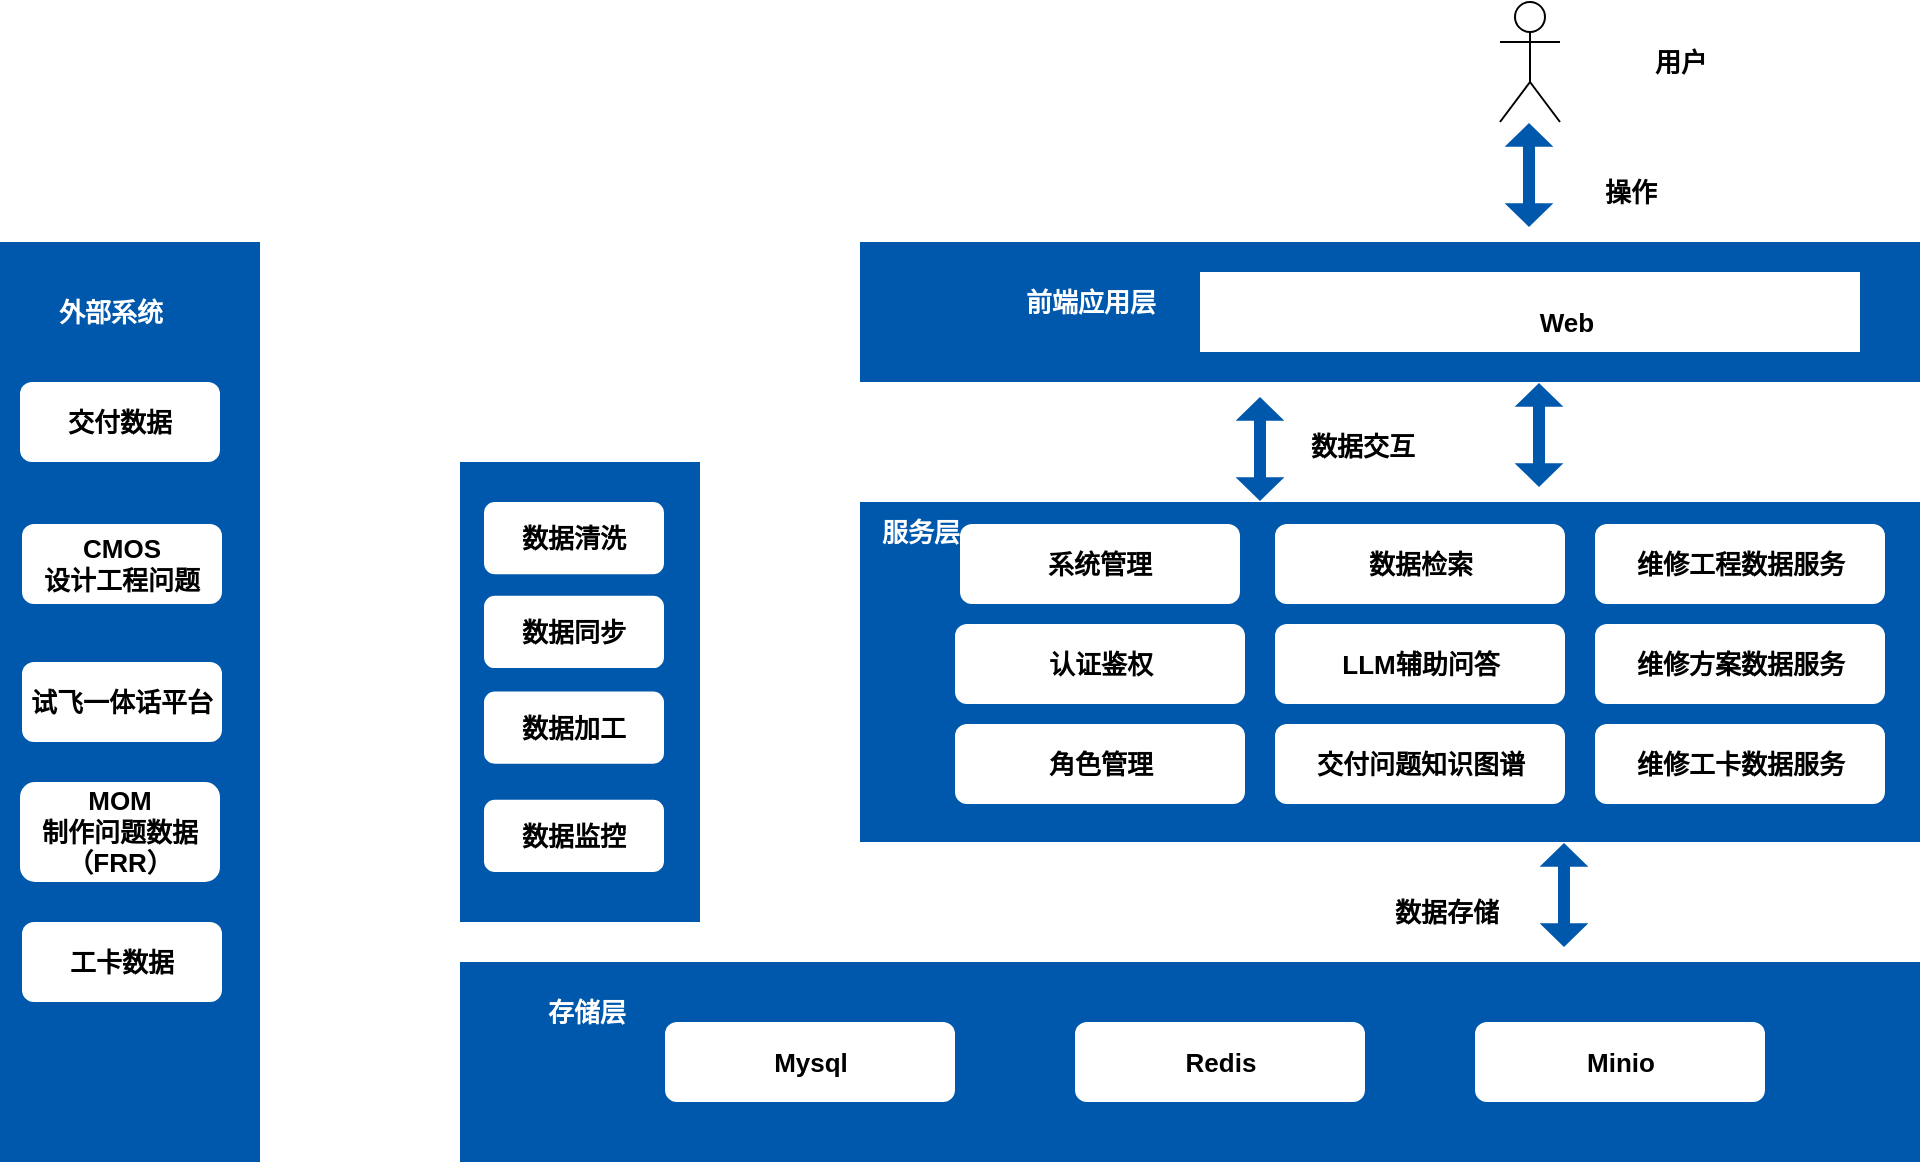 <mxfile version="24.9.1">
  <diagram name="第 1 页" id="B9_Pr61pazwP7C0NusES">
    <mxGraphModel dx="1071" dy="576" grid="1" gridSize="10" guides="1" tooltips="1" connect="1" arrows="1" fold="1" page="1" pageScale="1" pageWidth="827" pageHeight="1169" math="0" shadow="0">
      <root>
        <mxCell id="0" />
        <mxCell id="1" parent="0" />
        <mxCell id="XB3XbLuwrJ9-ErVMFBuZ-1" value="Actor" style="shape=umlActor;verticalLabelPosition=bottom;verticalAlign=top;html=1;outlineConnect=0;fontColor=none;noLabel=1;" vertex="1" parent="1">
          <mxGeometry x="750" y="200" width="30" height="60" as="geometry" />
        </mxCell>
        <mxCell id="XB3XbLuwrJ9-ErVMFBuZ-2" value="" style="shape=flexArrow;endArrow=classic;startArrow=classic;html=1;rounded=0;width=6;startSize=3.64;endSize=3.64;endWidth=17.388;startWidth=17.388;entryX=0.197;entryY=0.995;entryDx=0;entryDy=0;entryPerimeter=0;fontStyle=1;fontSize=13;strokeColor=none;fillColor=#0058AC;" edge="1" parent="1">
          <mxGeometry width="100" height="100" relative="1" as="geometry">
            <mxPoint x="764.5" y="313" as="sourcePoint" />
            <mxPoint x="764.496" y="260.0" as="targetPoint" />
          </mxGeometry>
        </mxCell>
        <mxCell id="XB3XbLuwrJ9-ErVMFBuZ-3" value="" style="rounded=0;whiteSpace=wrap;html=1;fillColor=#0058AC;fontStyle=1;fontSize=13;strokeColor=none;" vertex="1" parent="1">
          <mxGeometry x="430" y="320" width="530" height="70" as="geometry" />
        </mxCell>
        <mxCell id="XB3XbLuwrJ9-ErVMFBuZ-4" value="前端应用层" style="text;html=1;align=center;verticalAlign=middle;resizable=0;points=[];autosize=1;strokeColor=none;fillColor=none;fontColor=#FFFFFF;fontStyle=1;fontSize=13;" vertex="1" parent="1">
          <mxGeometry x="500" y="335" width="90" height="30" as="geometry" />
        </mxCell>
        <mxCell id="XB3XbLuwrJ9-ErVMFBuZ-5" value="" style="rounded=0;whiteSpace=wrap;html=1;fillColor=#FFFFFF;fontStyle=1;fontSize=13;strokeColor=none;" vertex="1" parent="1">
          <mxGeometry x="600" y="335" width="330" height="40" as="geometry" />
        </mxCell>
        <mxCell id="XB3XbLuwrJ9-ErVMFBuZ-6" value="Web" style="text;html=1;align=center;verticalAlign=middle;resizable=0;points=[];autosize=1;strokeColor=none;fillColor=none;fontStyle=1;fontSize=13;" vertex="1" parent="1">
          <mxGeometry x="757.5" y="345" width="50" height="30" as="geometry" />
        </mxCell>
        <mxCell id="XB3XbLuwrJ9-ErVMFBuZ-9" value="" style="rounded=0;whiteSpace=wrap;html=1;fillColor=#0058AC;fontStyle=1;fontSize=13;strokeColor=none;" vertex="1" parent="1">
          <mxGeometry x="430" y="450" width="530" height="170" as="geometry" />
        </mxCell>
        <mxCell id="XB3XbLuwrJ9-ErVMFBuZ-10" value="服务层" style="text;html=1;align=center;verticalAlign=middle;resizable=0;points=[];autosize=1;strokeColor=none;fillColor=none;fontColor=#FFFFFF;fontStyle=1;fontSize=13;" vertex="1" parent="1">
          <mxGeometry x="430" y="450" width="60" height="30" as="geometry" />
        </mxCell>
        <mxCell id="XB3XbLuwrJ9-ErVMFBuZ-11" value="系统管理" style="rounded=1;whiteSpace=wrap;html=1;fontStyle=1;fontSize=13;strokeColor=none;fillColor=#FFFFFF;fontColor=#000000;" vertex="1" parent="1">
          <mxGeometry x="480" y="461" width="140" height="40" as="geometry" />
        </mxCell>
        <mxCell id="XB3XbLuwrJ9-ErVMFBuZ-12" value="数据检索" style="rounded=1;whiteSpace=wrap;html=1;fontStyle=1;fontSize=13;strokeColor=none;fillColor=#FFFFFF;fontColor=#000000;" vertex="1" parent="1">
          <mxGeometry x="637.5" y="461" width="145" height="40" as="geometry" />
        </mxCell>
        <mxCell id="XB3XbLuwrJ9-ErVMFBuZ-13" value="维修工程数据服务" style="rounded=1;whiteSpace=wrap;html=1;fontStyle=1;fontSize=13;strokeColor=none;fillColor=#FFFFFF;fontColor=#000000;" vertex="1" parent="1">
          <mxGeometry x="797.5" y="461" width="145" height="40" as="geometry" />
        </mxCell>
        <mxCell id="XB3XbLuwrJ9-ErVMFBuZ-14" value="认证鉴权" style="rounded=1;whiteSpace=wrap;html=1;fontStyle=1;fontSize=13;strokeColor=none;fillColor=#FFFFFF;fontColor=#000000;" vertex="1" parent="1">
          <mxGeometry x="477.5" y="511" width="145" height="40" as="geometry" />
        </mxCell>
        <mxCell id="XB3XbLuwrJ9-ErVMFBuZ-15" value="LLM辅助问答" style="rounded=1;whiteSpace=wrap;html=1;fontStyle=1;fontSize=13;strokeColor=none;fillColor=#FFFFFF;fontColor=#000000;" vertex="1" parent="1">
          <mxGeometry x="637.5" y="511" width="145" height="40" as="geometry" />
        </mxCell>
        <mxCell id="XB3XbLuwrJ9-ErVMFBuZ-18" value="交付问题知识图谱" style="rounded=1;whiteSpace=wrap;html=1;fontStyle=1;fontSize=13;strokeColor=none;fillColor=#FFFFFF;fontColor=#000000;" vertex="1" parent="1">
          <mxGeometry x="637.5" y="561" width="145" height="40" as="geometry" />
        </mxCell>
        <mxCell id="XB3XbLuwrJ9-ErVMFBuZ-20" value="角色管理" style="rounded=1;whiteSpace=wrap;html=1;fontStyle=1;fontSize=13;strokeColor=none;fillColor=#FFFFFF;fontColor=#000000;" vertex="1" parent="1">
          <mxGeometry x="477.5" y="561" width="145" height="40" as="geometry" />
        </mxCell>
        <mxCell id="XB3XbLuwrJ9-ErVMFBuZ-21" value="维修工卡数据服务" style="rounded=1;whiteSpace=wrap;html=1;fontStyle=1;fontSize=13;strokeColor=none;fillColor=#FFFFFF;fontColor=#000000;" vertex="1" parent="1">
          <mxGeometry x="797.5" y="561" width="145" height="40" as="geometry" />
        </mxCell>
        <mxCell id="XB3XbLuwrJ9-ErVMFBuZ-23" value="" style="shape=flexArrow;endArrow=classic;startArrow=classic;html=1;rounded=0;width=6;startSize=3.64;endSize=3.64;endWidth=17.388;startWidth=17.388;entryX=0.197;entryY=0.995;entryDx=0;entryDy=0;entryPerimeter=0;fontStyle=1;fontSize=13;strokeColor=none;fillColor=#0058AC;" edge="1" parent="1">
          <mxGeometry width="100" height="100" relative="1" as="geometry">
            <mxPoint x="630" y="450" as="sourcePoint" />
            <mxPoint x="629.996" y="397.0" as="targetPoint" />
          </mxGeometry>
        </mxCell>
        <mxCell id="XB3XbLuwrJ9-ErVMFBuZ-24" value="" style="shape=flexArrow;endArrow=classic;startArrow=classic;html=1;rounded=0;width=6;startSize=3.64;endSize=3.64;endWidth=17.388;startWidth=17.388;entryX=0.197;entryY=0.995;entryDx=0;entryDy=0;entryPerimeter=0;fontStyle=1;fontSize=13;strokeColor=none;fillColor=#0058AC;" edge="1" parent="1">
          <mxGeometry width="100" height="100" relative="1" as="geometry">
            <mxPoint x="769.5" y="443" as="sourcePoint" />
            <mxPoint x="769.496" y="390.0" as="targetPoint" />
          </mxGeometry>
        </mxCell>
        <mxCell id="XB3XbLuwrJ9-ErVMFBuZ-35" value="c&lt;span style=&quot;color: rgba(0, 0, 0, 0); font-family: monospace; font-size: 0px; font-weight: 400; text-align: start; text-wrap-mode: nowrap;&quot;&gt;%3CmxGraphModel%3E%3Croot%3E%3CmxCell%20id%3D%220%22%2F%3E%3CmxCell%20id%3D%221%22%20parent%3D%220%22%2F%3E%3CmxCell%20id%3D%222%22%20value%3D%22%E7%BB%B4%E4%BF%AE%E5%B7%A5%E7%A8%8B%E6%95%B0%E6%8D%AE%E6%9C%8D%E5%8A%A1%22%20style%3D%22rounded%3D1%3BwhiteSpace%3Dwrap%3Bhtml%3D1%3BfontStyle%3D1%3BfontSize%3D13%3BstrokeColor%3Dnone%3BfillColor%3D%23FFFFFF%3BfontColor%3D%23000000%3B%22%20vertex%3D%221%22%20parent%3D%221%22%3E%3CmxGeometry%20x%3D%22580%22%20y%3D%22465%22%20width%3D%22145%22%20height%3D%2240%22%20as%3D%22geometry%22%2F%3E%3C%2FmxCell%3E%3C%2Froot%3E%3C%2FmxGraphModel%3E&lt;/span&gt;" style="rounded=0;whiteSpace=wrap;html=1;fillColor=#0058AC;fontStyle=1;fontSize=13;strokeColor=none;" vertex="1" parent="1">
          <mxGeometry x="230" y="680" width="730" height="100" as="geometry" />
        </mxCell>
        <mxCell id="XB3XbLuwrJ9-ErVMFBuZ-37" value="" style="shape=flexArrow;endArrow=classic;startArrow=classic;html=1;rounded=0;width=6;startSize=3.64;endSize=3.64;endWidth=17.388;startWidth=17.388;entryX=0.197;entryY=0.995;entryDx=0;entryDy=0;entryPerimeter=0;fontStyle=1;fontSize=13;strokeColor=none;fillColor=#0058AC;" edge="1" parent="1">
          <mxGeometry width="100" height="100" relative="1" as="geometry">
            <mxPoint x="782" y="673" as="sourcePoint" />
            <mxPoint x="781.996" y="620" as="targetPoint" />
          </mxGeometry>
        </mxCell>
        <mxCell id="XB3XbLuwrJ9-ErVMFBuZ-38" value="存储层" style="text;html=1;align=center;verticalAlign=middle;resizable=0;points=[];autosize=1;strokeColor=none;fillColor=none;fontColor=#FFFFFF;fontStyle=1;fontSize=13;" vertex="1" parent="1">
          <mxGeometry x="262.5" y="690" width="60" height="30" as="geometry" />
        </mxCell>
        <mxCell id="XB3XbLuwrJ9-ErVMFBuZ-39" value="Mysql" style="rounded=1;whiteSpace=wrap;html=1;fontStyle=1;fontSize=13;strokeColor=none;fillColor=#FFFFFF;fontColor=#000000;" vertex="1" parent="1">
          <mxGeometry x="332.5" y="710" width="145" height="40" as="geometry" />
        </mxCell>
        <mxCell id="XB3XbLuwrJ9-ErVMFBuZ-40" value="Redis" style="rounded=1;whiteSpace=wrap;html=1;fontStyle=1;fontSize=13;strokeColor=none;fillColor=#FFFFFF;fontColor=#000000;" vertex="1" parent="1">
          <mxGeometry x="537.5" y="710" width="145" height="40" as="geometry" />
        </mxCell>
        <mxCell id="XB3XbLuwrJ9-ErVMFBuZ-41" value="Minio" style="rounded=1;whiteSpace=wrap;html=1;fontStyle=1;fontSize=13;strokeColor=none;fillColor=#FFFFFF;fontColor=#000000;" vertex="1" parent="1">
          <mxGeometry x="737.5" y="710" width="145" height="40" as="geometry" />
        </mxCell>
        <mxCell id="XB3XbLuwrJ9-ErVMFBuZ-42" value="用户" style="text;html=1;align=center;verticalAlign=middle;resizable=0;points=[];autosize=1;strokeColor=none;fillColor=none;fontColor=#000000;fontStyle=1;fontSize=13;" vertex="1" parent="1">
          <mxGeometry x="815" y="215" width="50" height="30" as="geometry" />
        </mxCell>
        <mxCell id="XB3XbLuwrJ9-ErVMFBuZ-43" value="操作" style="text;html=1;align=center;verticalAlign=middle;resizable=0;points=[];autosize=1;strokeColor=none;fillColor=none;fontColor=#000000;fontStyle=1;fontSize=13;" vertex="1" parent="1">
          <mxGeometry x="790" y="280" width="50" height="30" as="geometry" />
        </mxCell>
        <mxCell id="XB3XbLuwrJ9-ErVMFBuZ-44" value="数据交互" style="text;html=1;align=center;verticalAlign=middle;resizable=0;points=[];autosize=1;strokeColor=none;fillColor=none;fontColor=#000000;fontStyle=1;fontSize=13;" vertex="1" parent="1">
          <mxGeometry x="640.5" y="407" width="80" height="30" as="geometry" />
        </mxCell>
        <mxCell id="XB3XbLuwrJ9-ErVMFBuZ-46" value="数据存储" style="text;html=1;align=center;verticalAlign=middle;resizable=0;points=[];autosize=1;strokeColor=none;fillColor=none;fontColor=#000000;fontStyle=1;fontSize=13;" vertex="1" parent="1">
          <mxGeometry x="682.5" y="640" width="80" height="30" as="geometry" />
        </mxCell>
        <mxCell id="XB3XbLuwrJ9-ErVMFBuZ-50" value="维修方案数据服务" style="rounded=1;whiteSpace=wrap;html=1;fontStyle=1;fontSize=13;strokeColor=none;fillColor=#FFFFFF;fontColor=#000000;" vertex="1" parent="1">
          <mxGeometry x="797.5" y="511" width="145" height="40" as="geometry" />
        </mxCell>
        <mxCell id="XB3XbLuwrJ9-ErVMFBuZ-51" value="" style="rounded=0;whiteSpace=wrap;html=1;fillColor=#0058AC;fontStyle=1;fontSize=13;strokeColor=none;" vertex="1" parent="1">
          <mxGeometry y="320" width="130" height="460" as="geometry" />
        </mxCell>
        <mxCell id="XB3XbLuwrJ9-ErVMFBuZ-52" value="外部系统" style="text;html=1;align=center;verticalAlign=middle;resizable=0;points=[];autosize=1;strokeColor=none;fillColor=none;fontColor=#FFFFFF;fontStyle=1;fontSize=13;" vertex="1" parent="1">
          <mxGeometry x="15" y="340" width="80" height="30" as="geometry" />
        </mxCell>
        <mxCell id="XB3XbLuwrJ9-ErVMFBuZ-53" value="交付数据" style="rounded=1;whiteSpace=wrap;html=1;fontStyle=1;fontSize=13;strokeColor=none;fillColor=#FFFFFF;fontColor=#000000;" vertex="1" parent="1">
          <mxGeometry x="10" y="390" width="100" height="40" as="geometry" />
        </mxCell>
        <mxCell id="XB3XbLuwrJ9-ErVMFBuZ-54" value="CMOS&lt;div&gt;设计工程问题&lt;/div&gt;" style="rounded=1;whiteSpace=wrap;html=1;fontStyle=1;fontSize=13;strokeColor=none;fillColor=#FFFFFF;fontColor=#000000;" vertex="1" parent="1">
          <mxGeometry x="11" y="461" width="100" height="40" as="geometry" />
        </mxCell>
        <mxCell id="XB3XbLuwrJ9-ErVMFBuZ-55" value="试飞一体话平台" style="rounded=1;whiteSpace=wrap;html=1;fontStyle=1;fontSize=13;strokeColor=none;fillColor=#FFFFFF;fontColor=#000000;" vertex="1" parent="1">
          <mxGeometry x="11" y="530" width="100" height="40" as="geometry" />
        </mxCell>
        <mxCell id="XB3XbLuwrJ9-ErVMFBuZ-56" value="MOM&lt;div&gt;制作问题数据（FRR）&lt;/div&gt;" style="rounded=1;whiteSpace=wrap;html=1;fontStyle=1;fontSize=13;strokeColor=none;fillColor=#FFFFFF;fontColor=#000000;" vertex="1" parent="1">
          <mxGeometry x="10" y="590" width="100" height="50" as="geometry" />
        </mxCell>
        <mxCell id="XB3XbLuwrJ9-ErVMFBuZ-57" value="工卡数据" style="rounded=1;whiteSpace=wrap;html=1;fontStyle=1;fontSize=13;strokeColor=none;fillColor=#FFFFFF;fontColor=#000000;" vertex="1" parent="1">
          <mxGeometry x="11" y="660" width="100" height="40" as="geometry" />
        </mxCell>
        <mxCell id="XB3XbLuwrJ9-ErVMFBuZ-58" value="" style="rounded=0;whiteSpace=wrap;html=1;fillColor=#0058AC;fontStyle=1;fontSize=13;strokeColor=none;" vertex="1" parent="1">
          <mxGeometry x="230" y="430" width="120" height="230" as="geometry" />
        </mxCell>
        <mxCell id="XB3XbLuwrJ9-ErVMFBuZ-63" value="" style="group" vertex="1" connectable="0" parent="1">
          <mxGeometry x="242" y="450" width="90" height="185" as="geometry" />
        </mxCell>
        <mxCell id="XB3XbLuwrJ9-ErVMFBuZ-59" value="数据清洗" style="rounded=1;whiteSpace=wrap;html=1;fontStyle=1;fontSize=13;strokeColor=none;fillColor=#FFFFFF;fontColor=#000000;" vertex="1" parent="XB3XbLuwrJ9-ErVMFBuZ-63">
          <mxGeometry width="90" height="36.098" as="geometry" />
        </mxCell>
        <mxCell id="XB3XbLuwrJ9-ErVMFBuZ-60" value="数据同步" style="rounded=1;whiteSpace=wrap;html=1;fontStyle=1;fontSize=13;strokeColor=none;fillColor=#FFFFFF;fontColor=#000000;" vertex="1" parent="XB3XbLuwrJ9-ErVMFBuZ-63">
          <mxGeometry y="46.927" width="90" height="36.098" as="geometry" />
        </mxCell>
        <mxCell id="XB3XbLuwrJ9-ErVMFBuZ-61" value="数据加工" style="rounded=1;whiteSpace=wrap;html=1;fontStyle=1;fontSize=13;strokeColor=none;fillColor=#FFFFFF;fontColor=#000000;" vertex="1" parent="XB3XbLuwrJ9-ErVMFBuZ-63">
          <mxGeometry y="94.756" width="90" height="36.098" as="geometry" />
        </mxCell>
        <mxCell id="XB3XbLuwrJ9-ErVMFBuZ-62" value="数据监控" style="rounded=1;whiteSpace=wrap;html=1;fontStyle=1;fontSize=13;strokeColor=none;fillColor=#FFFFFF;fontColor=#000000;" vertex="1" parent="XB3XbLuwrJ9-ErVMFBuZ-63">
          <mxGeometry y="148.902" width="90" height="36.098" as="geometry" />
        </mxCell>
      </root>
    </mxGraphModel>
  </diagram>
</mxfile>
